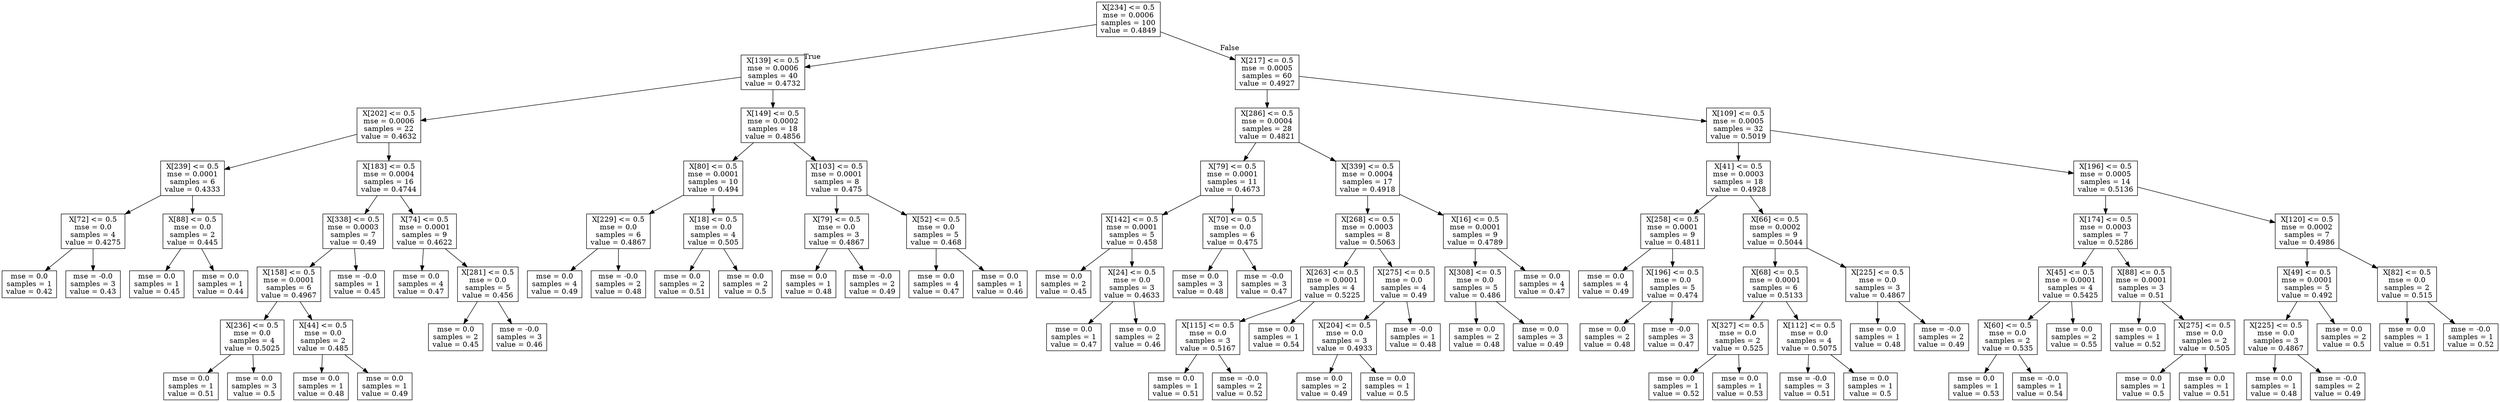 digraph Tree {
node [shape=box] ;
0 [label="X[234] <= 0.5\nmse = 0.0006\nsamples = 100\nvalue = 0.4849"] ;
1 [label="X[139] <= 0.5\nmse = 0.0006\nsamples = 40\nvalue = 0.4732"] ;
0 -> 1 [labeldistance=2.5, labelangle=45, headlabel="True"] ;
2 [label="X[202] <= 0.5\nmse = 0.0006\nsamples = 22\nvalue = 0.4632"] ;
1 -> 2 ;
3 [label="X[239] <= 0.5\nmse = 0.0001\nsamples = 6\nvalue = 0.4333"] ;
2 -> 3 ;
4 [label="X[72] <= 0.5\nmse = 0.0\nsamples = 4\nvalue = 0.4275"] ;
3 -> 4 ;
5 [label="mse = 0.0\nsamples = 1\nvalue = 0.42"] ;
4 -> 5 ;
6 [label="mse = -0.0\nsamples = 3\nvalue = 0.43"] ;
4 -> 6 ;
7 [label="X[88] <= 0.5\nmse = 0.0\nsamples = 2\nvalue = 0.445"] ;
3 -> 7 ;
8 [label="mse = 0.0\nsamples = 1\nvalue = 0.45"] ;
7 -> 8 ;
9 [label="mse = 0.0\nsamples = 1\nvalue = 0.44"] ;
7 -> 9 ;
10 [label="X[183] <= 0.5\nmse = 0.0004\nsamples = 16\nvalue = 0.4744"] ;
2 -> 10 ;
11 [label="X[338] <= 0.5\nmse = 0.0003\nsamples = 7\nvalue = 0.49"] ;
10 -> 11 ;
12 [label="X[158] <= 0.5\nmse = 0.0001\nsamples = 6\nvalue = 0.4967"] ;
11 -> 12 ;
13 [label="X[236] <= 0.5\nmse = 0.0\nsamples = 4\nvalue = 0.5025"] ;
12 -> 13 ;
14 [label="mse = 0.0\nsamples = 1\nvalue = 0.51"] ;
13 -> 14 ;
15 [label="mse = 0.0\nsamples = 3\nvalue = 0.5"] ;
13 -> 15 ;
16 [label="X[44] <= 0.5\nmse = 0.0\nsamples = 2\nvalue = 0.485"] ;
12 -> 16 ;
17 [label="mse = 0.0\nsamples = 1\nvalue = 0.48"] ;
16 -> 17 ;
18 [label="mse = 0.0\nsamples = 1\nvalue = 0.49"] ;
16 -> 18 ;
19 [label="mse = -0.0\nsamples = 1\nvalue = 0.45"] ;
11 -> 19 ;
20 [label="X[74] <= 0.5\nmse = 0.0001\nsamples = 9\nvalue = 0.4622"] ;
10 -> 20 ;
21 [label="mse = 0.0\nsamples = 4\nvalue = 0.47"] ;
20 -> 21 ;
22 [label="X[281] <= 0.5\nmse = 0.0\nsamples = 5\nvalue = 0.456"] ;
20 -> 22 ;
23 [label="mse = 0.0\nsamples = 2\nvalue = 0.45"] ;
22 -> 23 ;
24 [label="mse = -0.0\nsamples = 3\nvalue = 0.46"] ;
22 -> 24 ;
25 [label="X[149] <= 0.5\nmse = 0.0002\nsamples = 18\nvalue = 0.4856"] ;
1 -> 25 ;
26 [label="X[80] <= 0.5\nmse = 0.0001\nsamples = 10\nvalue = 0.494"] ;
25 -> 26 ;
27 [label="X[229] <= 0.5\nmse = 0.0\nsamples = 6\nvalue = 0.4867"] ;
26 -> 27 ;
28 [label="mse = 0.0\nsamples = 4\nvalue = 0.49"] ;
27 -> 28 ;
29 [label="mse = -0.0\nsamples = 2\nvalue = 0.48"] ;
27 -> 29 ;
30 [label="X[18] <= 0.5\nmse = 0.0\nsamples = 4\nvalue = 0.505"] ;
26 -> 30 ;
31 [label="mse = 0.0\nsamples = 2\nvalue = 0.51"] ;
30 -> 31 ;
32 [label="mse = 0.0\nsamples = 2\nvalue = 0.5"] ;
30 -> 32 ;
33 [label="X[103] <= 0.5\nmse = 0.0001\nsamples = 8\nvalue = 0.475"] ;
25 -> 33 ;
34 [label="X[79] <= 0.5\nmse = 0.0\nsamples = 3\nvalue = 0.4867"] ;
33 -> 34 ;
35 [label="mse = 0.0\nsamples = 1\nvalue = 0.48"] ;
34 -> 35 ;
36 [label="mse = -0.0\nsamples = 2\nvalue = 0.49"] ;
34 -> 36 ;
37 [label="X[52] <= 0.5\nmse = 0.0\nsamples = 5\nvalue = 0.468"] ;
33 -> 37 ;
38 [label="mse = 0.0\nsamples = 4\nvalue = 0.47"] ;
37 -> 38 ;
39 [label="mse = 0.0\nsamples = 1\nvalue = 0.46"] ;
37 -> 39 ;
40 [label="X[217] <= 0.5\nmse = 0.0005\nsamples = 60\nvalue = 0.4927"] ;
0 -> 40 [labeldistance=2.5, labelangle=-45, headlabel="False"] ;
41 [label="X[286] <= 0.5\nmse = 0.0004\nsamples = 28\nvalue = 0.4821"] ;
40 -> 41 ;
42 [label="X[79] <= 0.5\nmse = 0.0001\nsamples = 11\nvalue = 0.4673"] ;
41 -> 42 ;
43 [label="X[142] <= 0.5\nmse = 0.0001\nsamples = 5\nvalue = 0.458"] ;
42 -> 43 ;
44 [label="mse = 0.0\nsamples = 2\nvalue = 0.45"] ;
43 -> 44 ;
45 [label="X[24] <= 0.5\nmse = 0.0\nsamples = 3\nvalue = 0.4633"] ;
43 -> 45 ;
46 [label="mse = 0.0\nsamples = 1\nvalue = 0.47"] ;
45 -> 46 ;
47 [label="mse = 0.0\nsamples = 2\nvalue = 0.46"] ;
45 -> 47 ;
48 [label="X[70] <= 0.5\nmse = 0.0\nsamples = 6\nvalue = 0.475"] ;
42 -> 48 ;
49 [label="mse = 0.0\nsamples = 3\nvalue = 0.48"] ;
48 -> 49 ;
50 [label="mse = -0.0\nsamples = 3\nvalue = 0.47"] ;
48 -> 50 ;
51 [label="X[339] <= 0.5\nmse = 0.0004\nsamples = 17\nvalue = 0.4918"] ;
41 -> 51 ;
52 [label="X[268] <= 0.5\nmse = 0.0003\nsamples = 8\nvalue = 0.5063"] ;
51 -> 52 ;
53 [label="X[263] <= 0.5\nmse = 0.0001\nsamples = 4\nvalue = 0.5225"] ;
52 -> 53 ;
54 [label="X[115] <= 0.5\nmse = 0.0\nsamples = 3\nvalue = 0.5167"] ;
53 -> 54 ;
55 [label="mse = 0.0\nsamples = 1\nvalue = 0.51"] ;
54 -> 55 ;
56 [label="mse = -0.0\nsamples = 2\nvalue = 0.52"] ;
54 -> 56 ;
57 [label="mse = 0.0\nsamples = 1\nvalue = 0.54"] ;
53 -> 57 ;
58 [label="X[275] <= 0.5\nmse = 0.0\nsamples = 4\nvalue = 0.49"] ;
52 -> 58 ;
59 [label="X[204] <= 0.5\nmse = 0.0\nsamples = 3\nvalue = 0.4933"] ;
58 -> 59 ;
60 [label="mse = 0.0\nsamples = 2\nvalue = 0.49"] ;
59 -> 60 ;
61 [label="mse = 0.0\nsamples = 1\nvalue = 0.5"] ;
59 -> 61 ;
62 [label="mse = -0.0\nsamples = 1\nvalue = 0.48"] ;
58 -> 62 ;
63 [label="X[16] <= 0.5\nmse = 0.0001\nsamples = 9\nvalue = 0.4789"] ;
51 -> 63 ;
64 [label="X[308] <= 0.5\nmse = 0.0\nsamples = 5\nvalue = 0.486"] ;
63 -> 64 ;
65 [label="mse = 0.0\nsamples = 2\nvalue = 0.48"] ;
64 -> 65 ;
66 [label="mse = 0.0\nsamples = 3\nvalue = 0.49"] ;
64 -> 66 ;
67 [label="mse = 0.0\nsamples = 4\nvalue = 0.47"] ;
63 -> 67 ;
68 [label="X[109] <= 0.5\nmse = 0.0005\nsamples = 32\nvalue = 0.5019"] ;
40 -> 68 ;
69 [label="X[41] <= 0.5\nmse = 0.0003\nsamples = 18\nvalue = 0.4928"] ;
68 -> 69 ;
70 [label="X[258] <= 0.5\nmse = 0.0001\nsamples = 9\nvalue = 0.4811"] ;
69 -> 70 ;
71 [label="mse = 0.0\nsamples = 4\nvalue = 0.49"] ;
70 -> 71 ;
72 [label="X[196] <= 0.5\nmse = 0.0\nsamples = 5\nvalue = 0.474"] ;
70 -> 72 ;
73 [label="mse = 0.0\nsamples = 2\nvalue = 0.48"] ;
72 -> 73 ;
74 [label="mse = -0.0\nsamples = 3\nvalue = 0.47"] ;
72 -> 74 ;
75 [label="X[66] <= 0.5\nmse = 0.0002\nsamples = 9\nvalue = 0.5044"] ;
69 -> 75 ;
76 [label="X[68] <= 0.5\nmse = 0.0001\nsamples = 6\nvalue = 0.5133"] ;
75 -> 76 ;
77 [label="X[327] <= 0.5\nmse = 0.0\nsamples = 2\nvalue = 0.525"] ;
76 -> 77 ;
78 [label="mse = 0.0\nsamples = 1\nvalue = 0.52"] ;
77 -> 78 ;
79 [label="mse = 0.0\nsamples = 1\nvalue = 0.53"] ;
77 -> 79 ;
80 [label="X[112] <= 0.5\nmse = 0.0\nsamples = 4\nvalue = 0.5075"] ;
76 -> 80 ;
81 [label="mse = -0.0\nsamples = 3\nvalue = 0.51"] ;
80 -> 81 ;
82 [label="mse = 0.0\nsamples = 1\nvalue = 0.5"] ;
80 -> 82 ;
83 [label="X[225] <= 0.5\nmse = 0.0\nsamples = 3\nvalue = 0.4867"] ;
75 -> 83 ;
84 [label="mse = 0.0\nsamples = 1\nvalue = 0.48"] ;
83 -> 84 ;
85 [label="mse = -0.0\nsamples = 2\nvalue = 0.49"] ;
83 -> 85 ;
86 [label="X[196] <= 0.5\nmse = 0.0005\nsamples = 14\nvalue = 0.5136"] ;
68 -> 86 ;
87 [label="X[174] <= 0.5\nmse = 0.0003\nsamples = 7\nvalue = 0.5286"] ;
86 -> 87 ;
88 [label="X[45] <= 0.5\nmse = 0.0001\nsamples = 4\nvalue = 0.5425"] ;
87 -> 88 ;
89 [label="X[60] <= 0.5\nmse = 0.0\nsamples = 2\nvalue = 0.535"] ;
88 -> 89 ;
90 [label="mse = 0.0\nsamples = 1\nvalue = 0.53"] ;
89 -> 90 ;
91 [label="mse = -0.0\nsamples = 1\nvalue = 0.54"] ;
89 -> 91 ;
92 [label="mse = 0.0\nsamples = 2\nvalue = 0.55"] ;
88 -> 92 ;
93 [label="X[88] <= 0.5\nmse = 0.0001\nsamples = 3\nvalue = 0.51"] ;
87 -> 93 ;
94 [label="mse = 0.0\nsamples = 1\nvalue = 0.52"] ;
93 -> 94 ;
95 [label="X[275] <= 0.5\nmse = 0.0\nsamples = 2\nvalue = 0.505"] ;
93 -> 95 ;
96 [label="mse = 0.0\nsamples = 1\nvalue = 0.5"] ;
95 -> 96 ;
97 [label="mse = 0.0\nsamples = 1\nvalue = 0.51"] ;
95 -> 97 ;
98 [label="X[120] <= 0.5\nmse = 0.0002\nsamples = 7\nvalue = 0.4986"] ;
86 -> 98 ;
99 [label="X[49] <= 0.5\nmse = 0.0001\nsamples = 5\nvalue = 0.492"] ;
98 -> 99 ;
100 [label="X[225] <= 0.5\nmse = 0.0\nsamples = 3\nvalue = 0.4867"] ;
99 -> 100 ;
101 [label="mse = 0.0\nsamples = 1\nvalue = 0.48"] ;
100 -> 101 ;
102 [label="mse = -0.0\nsamples = 2\nvalue = 0.49"] ;
100 -> 102 ;
103 [label="mse = 0.0\nsamples = 2\nvalue = 0.5"] ;
99 -> 103 ;
104 [label="X[82] <= 0.5\nmse = 0.0\nsamples = 2\nvalue = 0.515"] ;
98 -> 104 ;
105 [label="mse = 0.0\nsamples = 1\nvalue = 0.51"] ;
104 -> 105 ;
106 [label="mse = -0.0\nsamples = 1\nvalue = 0.52"] ;
104 -> 106 ;
}